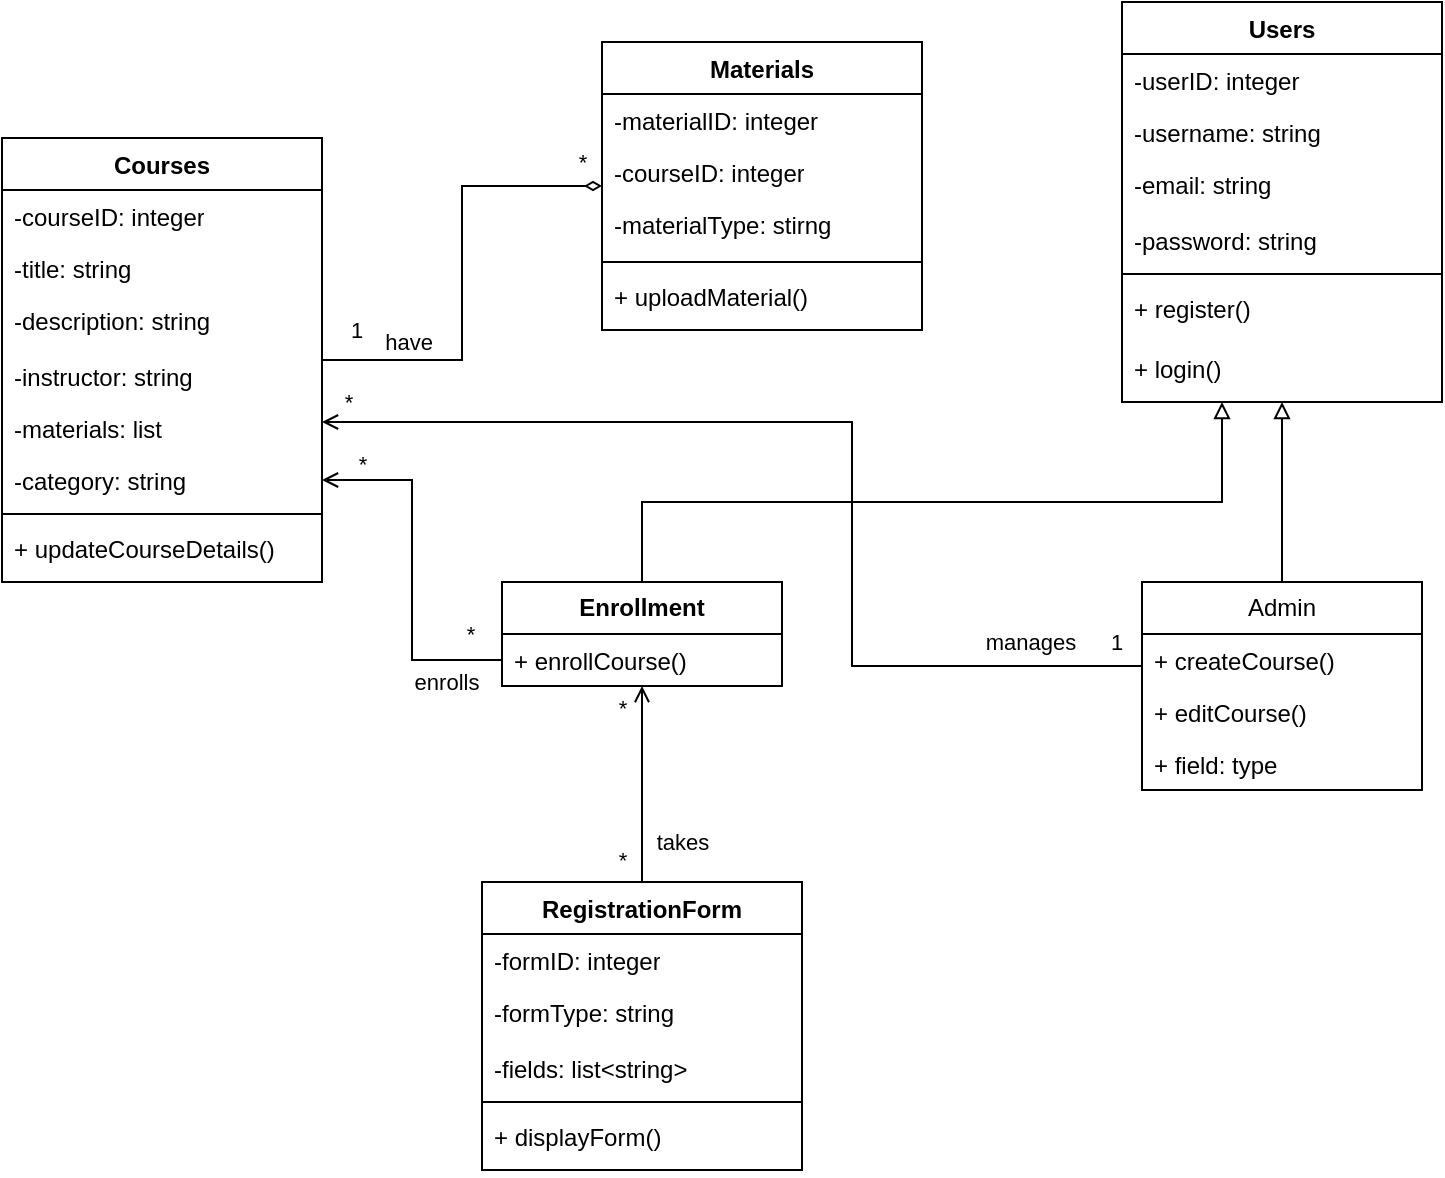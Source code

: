 <mxfile version="24.2.1" type="github">
  <diagram id="C5RBs43oDa-KdzZeNtuy" name="Page-1">
    <mxGraphModel dx="1473" dy="372" grid="1" gridSize="10" guides="1" tooltips="1" connect="1" arrows="1" fold="1" page="1" pageScale="1" pageWidth="827" pageHeight="1169" math="0" shadow="0">
      <root>
        <mxCell id="WIyWlLk6GJQsqaUBKTNV-0" />
        <mxCell id="WIyWlLk6GJQsqaUBKTNV-1" parent="WIyWlLk6GJQsqaUBKTNV-0" />
        <mxCell id="_6caICIoc9iYDZmYXvp6-67" style="edgeStyle=orthogonalEdgeStyle;rounded=0;orthogonalLoop=1;jettySize=auto;html=1;endArrow=diamondThin;endFill=0;" parent="WIyWlLk6GJQsqaUBKTNV-1" source="_6caICIoc9iYDZmYXvp6-0" target="_6caICIoc9iYDZmYXvp6-47" edge="1">
          <mxGeometry relative="1" as="geometry" />
        </mxCell>
        <mxCell id="_6caICIoc9iYDZmYXvp6-68" value="1" style="edgeLabel;html=1;align=center;verticalAlign=middle;resizable=0;points=[];" parent="_6caICIoc9iYDZmYXvp6-67" vertex="1" connectable="0">
          <mxGeometry x="-0.833" y="-1" relative="1" as="geometry">
            <mxPoint x="-2" y="-16" as="offset" />
          </mxGeometry>
        </mxCell>
        <mxCell id="_6caICIoc9iYDZmYXvp6-70" value="have" style="edgeLabel;html=1;align=center;verticalAlign=middle;resizable=0;points=[];" parent="_6caICIoc9iYDZmYXvp6-67" vertex="1" connectable="0">
          <mxGeometry x="-0.746" y="1" relative="1" as="geometry">
            <mxPoint x="14" y="-8" as="offset" />
          </mxGeometry>
        </mxCell>
        <mxCell id="_6caICIoc9iYDZmYXvp6-81" value="*" style="edgeLabel;html=1;align=center;verticalAlign=middle;resizable=0;points=[];" parent="_6caICIoc9iYDZmYXvp6-67" vertex="1" connectable="0">
          <mxGeometry x="0.84" relative="1" as="geometry">
            <mxPoint x="8" y="-12" as="offset" />
          </mxGeometry>
        </mxCell>
        <mxCell id="_6caICIoc9iYDZmYXvp6-0" value="Courses" style="swimlane;fontStyle=1;align=center;verticalAlign=top;childLayout=stackLayout;horizontal=1;startSize=26;horizontalStack=0;resizeParent=1;resizeParentMax=0;resizeLast=0;collapsible=1;marginBottom=0;whiteSpace=wrap;html=1;" parent="WIyWlLk6GJQsqaUBKTNV-1" vertex="1">
          <mxGeometry x="-60" y="88" width="160" height="222" as="geometry" />
        </mxCell>
        <mxCell id="_6caICIoc9iYDZmYXvp6-46" value="-courseID: integer" style="text;strokeColor=none;fillColor=none;align=left;verticalAlign=top;spacingLeft=4;spacingRight=4;overflow=hidden;rotatable=0;points=[[0,0.5],[1,0.5]];portConstraint=eastwest;whiteSpace=wrap;html=1;" parent="_6caICIoc9iYDZmYXvp6-0" vertex="1">
          <mxGeometry y="26" width="160" height="26" as="geometry" />
        </mxCell>
        <mxCell id="_6caICIoc9iYDZmYXvp6-1" value="-title: string" style="text;strokeColor=none;fillColor=none;align=left;verticalAlign=top;spacingLeft=4;spacingRight=4;overflow=hidden;rotatable=0;points=[[0,0.5],[1,0.5]];portConstraint=eastwest;whiteSpace=wrap;html=1;" parent="_6caICIoc9iYDZmYXvp6-0" vertex="1">
          <mxGeometry y="52" width="160" height="26" as="geometry" />
        </mxCell>
        <mxCell id="_6caICIoc9iYDZmYXvp6-20" value="-description: string" style="text;strokeColor=none;fillColor=none;align=left;verticalAlign=top;spacingLeft=4;spacingRight=4;overflow=hidden;rotatable=0;points=[[0,0.5],[1,0.5]];portConstraint=eastwest;whiteSpace=wrap;html=1;" parent="_6caICIoc9iYDZmYXvp6-0" vertex="1">
          <mxGeometry y="78" width="160" height="28" as="geometry" />
        </mxCell>
        <mxCell id="_6caICIoc9iYDZmYXvp6-22" value="-instructor: string" style="text;strokeColor=none;fillColor=none;align=left;verticalAlign=top;spacingLeft=4;spacingRight=4;overflow=hidden;rotatable=0;points=[[0,0.5],[1,0.5]];portConstraint=eastwest;whiteSpace=wrap;html=1;" parent="_6caICIoc9iYDZmYXvp6-0" vertex="1">
          <mxGeometry y="106" width="160" height="26" as="geometry" />
        </mxCell>
        <mxCell id="_6caICIoc9iYDZmYXvp6-21" value="-materials: list" style="text;strokeColor=none;fillColor=none;align=left;verticalAlign=top;spacingLeft=4;spacingRight=4;overflow=hidden;rotatable=0;points=[[0,0.5],[1,0.5]];portConstraint=eastwest;whiteSpace=wrap;html=1;" parent="_6caICIoc9iYDZmYXvp6-0" vertex="1">
          <mxGeometry y="132" width="160" height="26" as="geometry" />
        </mxCell>
        <mxCell id="_6caICIoc9iYDZmYXvp6-23" value="-category&lt;span style=&quot;background-color: initial;&quot;&gt;: string&lt;/span&gt;" style="text;strokeColor=none;fillColor=none;align=left;verticalAlign=top;spacingLeft=4;spacingRight=4;overflow=hidden;rotatable=0;points=[[0,0.5],[1,0.5]];portConstraint=eastwest;whiteSpace=wrap;html=1;" parent="_6caICIoc9iYDZmYXvp6-0" vertex="1">
          <mxGeometry y="158" width="160" height="26" as="geometry" />
        </mxCell>
        <mxCell id="_6caICIoc9iYDZmYXvp6-2" value="" style="line;strokeWidth=1;fillColor=none;align=left;verticalAlign=middle;spacingTop=-1;spacingLeft=3;spacingRight=3;rotatable=0;labelPosition=right;points=[];portConstraint=eastwest;strokeColor=inherit;" parent="_6caICIoc9iYDZmYXvp6-0" vertex="1">
          <mxGeometry y="184" width="160" height="8" as="geometry" />
        </mxCell>
        <mxCell id="_6caICIoc9iYDZmYXvp6-25" value="+ updateCourseDetails()&lt;div&gt;&lt;br&gt;&lt;/div&gt;" style="text;strokeColor=none;fillColor=none;align=left;verticalAlign=top;spacingLeft=4;spacingRight=4;overflow=hidden;rotatable=0;points=[[0,0.5],[1,0.5]];portConstraint=eastwest;whiteSpace=wrap;html=1;" parent="_6caICIoc9iYDZmYXvp6-0" vertex="1">
          <mxGeometry y="192" width="160" height="30" as="geometry" />
        </mxCell>
        <mxCell id="_6caICIoc9iYDZmYXvp6-27" value="Users" style="swimlane;fontStyle=1;align=center;verticalAlign=top;childLayout=stackLayout;horizontal=1;startSize=26;horizontalStack=0;resizeParent=1;resizeParentMax=0;resizeLast=0;collapsible=1;marginBottom=0;whiteSpace=wrap;html=1;" parent="WIyWlLk6GJQsqaUBKTNV-1" vertex="1">
          <mxGeometry x="500" y="20" width="160" height="200" as="geometry" />
        </mxCell>
        <mxCell id="_6caICIoc9iYDZmYXvp6-28" value="-userID: integer" style="text;strokeColor=none;fillColor=none;align=left;verticalAlign=top;spacingLeft=4;spacingRight=4;overflow=hidden;rotatable=0;points=[[0,0.5],[1,0.5]];portConstraint=eastwest;whiteSpace=wrap;html=1;" parent="_6caICIoc9iYDZmYXvp6-27" vertex="1">
          <mxGeometry y="26" width="160" height="26" as="geometry" />
        </mxCell>
        <mxCell id="_6caICIoc9iYDZmYXvp6-37" value="-username: string" style="text;strokeColor=none;fillColor=none;align=left;verticalAlign=top;spacingLeft=4;spacingRight=4;overflow=hidden;rotatable=0;points=[[0,0.5],[1,0.5]];portConstraint=eastwest;whiteSpace=wrap;html=1;" parent="_6caICIoc9iYDZmYXvp6-27" vertex="1">
          <mxGeometry y="52" width="160" height="26" as="geometry" />
        </mxCell>
        <mxCell id="_6caICIoc9iYDZmYXvp6-29" value="-email: string" style="text;strokeColor=none;fillColor=none;align=left;verticalAlign=top;spacingLeft=4;spacingRight=4;overflow=hidden;rotatable=0;points=[[0,0.5],[1,0.5]];portConstraint=eastwest;whiteSpace=wrap;html=1;" parent="_6caICIoc9iYDZmYXvp6-27" vertex="1">
          <mxGeometry y="78" width="160" height="28" as="geometry" />
        </mxCell>
        <mxCell id="_6caICIoc9iYDZmYXvp6-30" value="-password: string" style="text;strokeColor=none;fillColor=none;align=left;verticalAlign=top;spacingLeft=4;spacingRight=4;overflow=hidden;rotatable=0;points=[[0,0.5],[1,0.5]];portConstraint=eastwest;whiteSpace=wrap;html=1;" parent="_6caICIoc9iYDZmYXvp6-27" vertex="1">
          <mxGeometry y="106" width="160" height="26" as="geometry" />
        </mxCell>
        <mxCell id="_6caICIoc9iYDZmYXvp6-33" value="" style="line;strokeWidth=1;fillColor=none;align=left;verticalAlign=middle;spacingTop=-1;spacingLeft=3;spacingRight=3;rotatable=0;labelPosition=right;points=[];portConstraint=eastwest;strokeColor=inherit;" parent="_6caICIoc9iYDZmYXvp6-27" vertex="1">
          <mxGeometry y="132" width="160" height="8" as="geometry" />
        </mxCell>
        <mxCell id="_6caICIoc9iYDZmYXvp6-34" value="+ register()" style="text;strokeColor=none;fillColor=none;align=left;verticalAlign=top;spacingLeft=4;spacingRight=4;overflow=hidden;rotatable=0;points=[[0,0.5],[1,0.5]];portConstraint=eastwest;whiteSpace=wrap;html=1;" parent="_6caICIoc9iYDZmYXvp6-27" vertex="1">
          <mxGeometry y="140" width="160" height="30" as="geometry" />
        </mxCell>
        <mxCell id="_6caICIoc9iYDZmYXvp6-35" value="+ login()" style="text;strokeColor=none;fillColor=none;align=left;verticalAlign=top;spacingLeft=4;spacingRight=4;overflow=hidden;rotatable=0;points=[[0,0.5],[1,0.5]];portConstraint=eastwest;whiteSpace=wrap;html=1;" parent="_6caICIoc9iYDZmYXvp6-27" vertex="1">
          <mxGeometry y="170" width="160" height="30" as="geometry" />
        </mxCell>
        <mxCell id="_6caICIoc9iYDZmYXvp6-45" style="edgeStyle=orthogonalEdgeStyle;rounded=0;orthogonalLoop=1;jettySize=auto;html=1;endArrow=block;endFill=0;" parent="WIyWlLk6GJQsqaUBKTNV-1" source="_6caICIoc9iYDZmYXvp6-38" target="_6caICIoc9iYDZmYXvp6-27" edge="1">
          <mxGeometry relative="1" as="geometry" />
        </mxCell>
        <mxCell id="_6caICIoc9iYDZmYXvp6-63" style="edgeStyle=orthogonalEdgeStyle;rounded=0;orthogonalLoop=1;jettySize=auto;html=1;endArrow=open;endFill=0;" parent="WIyWlLk6GJQsqaUBKTNV-1" source="_6caICIoc9iYDZmYXvp6-38" target="_6caICIoc9iYDZmYXvp6-0" edge="1">
          <mxGeometry relative="1" as="geometry">
            <Array as="points">
              <mxPoint x="365" y="352" />
              <mxPoint x="365" y="230" />
            </Array>
          </mxGeometry>
        </mxCell>
        <mxCell id="_6caICIoc9iYDZmYXvp6-64" value="1" style="edgeLabel;html=1;align=center;verticalAlign=middle;resizable=0;points=[];" parent="_6caICIoc9iYDZmYXvp6-63" vertex="1" connectable="0">
          <mxGeometry x="-0.959" relative="1" as="geometry">
            <mxPoint x="-2" y="-12" as="offset" />
          </mxGeometry>
        </mxCell>
        <mxCell id="_6caICIoc9iYDZmYXvp6-65" value="*" style="edgeLabel;html=1;align=center;verticalAlign=middle;resizable=0;points=[];" parent="_6caICIoc9iYDZmYXvp6-63" vertex="1" connectable="0">
          <mxGeometry x="0.961" relative="1" as="geometry">
            <mxPoint x="2" y="-10" as="offset" />
          </mxGeometry>
        </mxCell>
        <mxCell id="_6caICIoc9iYDZmYXvp6-66" value="manages" style="edgeLabel;html=1;align=center;verticalAlign=middle;resizable=0;points=[];" parent="_6caICIoc9iYDZmYXvp6-63" vertex="1" connectable="0">
          <mxGeometry x="-0.787" y="2" relative="1" as="geometry">
            <mxPoint y="-14" as="offset" />
          </mxGeometry>
        </mxCell>
        <mxCell id="_6caICIoc9iYDZmYXvp6-38" value="Admin" style="swimlane;fontStyle=0;childLayout=stackLayout;horizontal=1;startSize=26;fillColor=none;horizontalStack=0;resizeParent=1;resizeParentMax=0;resizeLast=0;collapsible=1;marginBottom=0;whiteSpace=wrap;html=1;" parent="WIyWlLk6GJQsqaUBKTNV-1" vertex="1">
          <mxGeometry x="510" y="310" width="140" height="104" as="geometry" />
        </mxCell>
        <mxCell id="_6caICIoc9iYDZmYXvp6-39" value="+ createCourse()" style="text;strokeColor=none;fillColor=none;align=left;verticalAlign=top;spacingLeft=4;spacingRight=4;overflow=hidden;rotatable=0;points=[[0,0.5],[1,0.5]];portConstraint=eastwest;whiteSpace=wrap;html=1;" parent="_6caICIoc9iYDZmYXvp6-38" vertex="1">
          <mxGeometry y="26" width="140" height="26" as="geometry" />
        </mxCell>
        <mxCell id="_6caICIoc9iYDZmYXvp6-40" value="+ editCourse()" style="text;strokeColor=none;fillColor=none;align=left;verticalAlign=top;spacingLeft=4;spacingRight=4;overflow=hidden;rotatable=0;points=[[0,0.5],[1,0.5]];portConstraint=eastwest;whiteSpace=wrap;html=1;" parent="_6caICIoc9iYDZmYXvp6-38" vertex="1">
          <mxGeometry y="52" width="140" height="26" as="geometry" />
        </mxCell>
        <mxCell id="_6caICIoc9iYDZmYXvp6-41" value="+ field: type" style="text;strokeColor=none;fillColor=none;align=left;verticalAlign=top;spacingLeft=4;spacingRight=4;overflow=hidden;rotatable=0;points=[[0,0.5],[1,0.5]];portConstraint=eastwest;whiteSpace=wrap;html=1;" parent="_6caICIoc9iYDZmYXvp6-38" vertex="1">
          <mxGeometry y="78" width="140" height="26" as="geometry" />
        </mxCell>
        <mxCell id="_6caICIoc9iYDZmYXvp6-47" value="Materials" style="swimlane;fontStyle=1;align=center;verticalAlign=top;childLayout=stackLayout;horizontal=1;startSize=26;horizontalStack=0;resizeParent=1;resizeParentMax=0;resizeLast=0;collapsible=1;marginBottom=0;whiteSpace=wrap;html=1;" parent="WIyWlLk6GJQsqaUBKTNV-1" vertex="1">
          <mxGeometry x="240" y="40" width="160" height="144" as="geometry" />
        </mxCell>
        <mxCell id="_6caICIoc9iYDZmYXvp6-48" value="-materialID: integer" style="text;strokeColor=none;fillColor=none;align=left;verticalAlign=top;spacingLeft=4;spacingRight=4;overflow=hidden;rotatable=0;points=[[0,0.5],[1,0.5]];portConstraint=eastwest;whiteSpace=wrap;html=1;" parent="_6caICIoc9iYDZmYXvp6-47" vertex="1">
          <mxGeometry y="26" width="160" height="26" as="geometry" />
        </mxCell>
        <mxCell id="_6caICIoc9iYDZmYXvp6-49" value="-courseID: integer" style="text;strokeColor=none;fillColor=none;align=left;verticalAlign=top;spacingLeft=4;spacingRight=4;overflow=hidden;rotatable=0;points=[[0,0.5],[1,0.5]];portConstraint=eastwest;whiteSpace=wrap;html=1;" parent="_6caICIoc9iYDZmYXvp6-47" vertex="1">
          <mxGeometry y="52" width="160" height="26" as="geometry" />
        </mxCell>
        <mxCell id="_6caICIoc9iYDZmYXvp6-50" value="-materialType: stirng" style="text;strokeColor=none;fillColor=none;align=left;verticalAlign=top;spacingLeft=4;spacingRight=4;overflow=hidden;rotatable=0;points=[[0,0.5],[1,0.5]];portConstraint=eastwest;whiteSpace=wrap;html=1;" parent="_6caICIoc9iYDZmYXvp6-47" vertex="1">
          <mxGeometry y="78" width="160" height="28" as="geometry" />
        </mxCell>
        <mxCell id="_6caICIoc9iYDZmYXvp6-52" value="" style="line;strokeWidth=1;fillColor=none;align=left;verticalAlign=middle;spacingTop=-1;spacingLeft=3;spacingRight=3;rotatable=0;labelPosition=right;points=[];portConstraint=eastwest;strokeColor=inherit;" parent="_6caICIoc9iYDZmYXvp6-47" vertex="1">
          <mxGeometry y="106" width="160" height="8" as="geometry" />
        </mxCell>
        <mxCell id="_6caICIoc9iYDZmYXvp6-53" value="+ uploadMaterial()" style="text;strokeColor=none;fillColor=none;align=left;verticalAlign=top;spacingLeft=4;spacingRight=4;overflow=hidden;rotatable=0;points=[[0,0.5],[1,0.5]];portConstraint=eastwest;whiteSpace=wrap;html=1;" parent="_6caICIoc9iYDZmYXvp6-47" vertex="1">
          <mxGeometry y="114" width="160" height="30" as="geometry" />
        </mxCell>
        <mxCell id="_6caICIoc9iYDZmYXvp6-85" style="edgeStyle=orthogonalEdgeStyle;rounded=0;orthogonalLoop=1;jettySize=auto;html=1;endArrow=open;endFill=0;" parent="WIyWlLk6GJQsqaUBKTNV-1" source="_6caICIoc9iYDZmYXvp6-55" target="_6caICIoc9iYDZmYXvp6-72" edge="1">
          <mxGeometry relative="1" as="geometry" />
        </mxCell>
        <mxCell id="_6caICIoc9iYDZmYXvp6-86" value="*" style="edgeLabel;html=1;align=center;verticalAlign=middle;resizable=0;points=[];" parent="_6caICIoc9iYDZmYXvp6-85" vertex="1" connectable="0">
          <mxGeometry x="-0.766" y="2" relative="1" as="geometry">
            <mxPoint x="-8" as="offset" />
          </mxGeometry>
        </mxCell>
        <mxCell id="_6caICIoc9iYDZmYXvp6-87" value="*" style="edgeLabel;html=1;align=center;verticalAlign=middle;resizable=0;points=[];" parent="_6caICIoc9iYDZmYXvp6-85" vertex="1" connectable="0">
          <mxGeometry x="0.784" y="2" relative="1" as="geometry">
            <mxPoint x="-8" as="offset" />
          </mxGeometry>
        </mxCell>
        <mxCell id="_6caICIoc9iYDZmYXvp6-90" value="takes" style="edgeLabel;html=1;align=center;verticalAlign=middle;resizable=0;points=[];" parent="_6caICIoc9iYDZmYXvp6-85" vertex="1" connectable="0">
          <mxGeometry x="-0.277" y="-2" relative="1" as="geometry">
            <mxPoint x="18" y="15" as="offset" />
          </mxGeometry>
        </mxCell>
        <mxCell id="_6caICIoc9iYDZmYXvp6-55" value="RegistrationForm" style="swimlane;fontStyle=1;align=center;verticalAlign=top;childLayout=stackLayout;horizontal=1;startSize=26;horizontalStack=0;resizeParent=1;resizeParentMax=0;resizeLast=0;collapsible=1;marginBottom=0;whiteSpace=wrap;html=1;" parent="WIyWlLk6GJQsqaUBKTNV-1" vertex="1">
          <mxGeometry x="180" y="460" width="160" height="144" as="geometry" />
        </mxCell>
        <mxCell id="_6caICIoc9iYDZmYXvp6-56" value="-formID: integer&lt;div&gt;&lt;br&gt;&lt;/div&gt;" style="text;strokeColor=none;fillColor=none;align=left;verticalAlign=top;spacingLeft=4;spacingRight=4;overflow=hidden;rotatable=0;points=[[0,0.5],[1,0.5]];portConstraint=eastwest;whiteSpace=wrap;html=1;" parent="_6caICIoc9iYDZmYXvp6-55" vertex="1">
          <mxGeometry y="26" width="160" height="26" as="geometry" />
        </mxCell>
        <mxCell id="_6caICIoc9iYDZmYXvp6-58" value="-formType: string" style="text;strokeColor=none;fillColor=none;align=left;verticalAlign=top;spacingLeft=4;spacingRight=4;overflow=hidden;rotatable=0;points=[[0,0.5],[1,0.5]];portConstraint=eastwest;whiteSpace=wrap;html=1;" parent="_6caICIoc9iYDZmYXvp6-55" vertex="1">
          <mxGeometry y="52" width="160" height="28" as="geometry" />
        </mxCell>
        <mxCell id="_6caICIoc9iYDZmYXvp6-59" value="-fields: list&amp;lt;string&amp;gt;" style="text;strokeColor=none;fillColor=none;align=left;verticalAlign=top;spacingLeft=4;spacingRight=4;overflow=hidden;rotatable=0;points=[[0,0.5],[1,0.5]];portConstraint=eastwest;whiteSpace=wrap;html=1;" parent="_6caICIoc9iYDZmYXvp6-55" vertex="1">
          <mxGeometry y="80" width="160" height="26" as="geometry" />
        </mxCell>
        <mxCell id="_6caICIoc9iYDZmYXvp6-60" value="" style="line;strokeWidth=1;fillColor=none;align=left;verticalAlign=middle;spacingTop=-1;spacingLeft=3;spacingRight=3;rotatable=0;labelPosition=right;points=[];portConstraint=eastwest;strokeColor=inherit;" parent="_6caICIoc9iYDZmYXvp6-55" vertex="1">
          <mxGeometry y="106" width="160" height="8" as="geometry" />
        </mxCell>
        <mxCell id="_6caICIoc9iYDZmYXvp6-61" value="+ displayForm()" style="text;strokeColor=none;fillColor=none;align=left;verticalAlign=top;spacingLeft=4;spacingRight=4;overflow=hidden;rotatable=0;points=[[0,0.5],[1,0.5]];portConstraint=eastwest;whiteSpace=wrap;html=1;" parent="_6caICIoc9iYDZmYXvp6-55" vertex="1">
          <mxGeometry y="114" width="160" height="30" as="geometry" />
        </mxCell>
        <mxCell id="_6caICIoc9iYDZmYXvp6-82" style="edgeStyle=orthogonalEdgeStyle;rounded=0;orthogonalLoop=1;jettySize=auto;html=1;endArrow=block;endFill=0;" parent="WIyWlLk6GJQsqaUBKTNV-1" source="_6caICIoc9iYDZmYXvp6-72" target="_6caICIoc9iYDZmYXvp6-27" edge="1">
          <mxGeometry relative="1" as="geometry">
            <Array as="points">
              <mxPoint x="260" y="270" />
              <mxPoint x="550" y="270" />
            </Array>
          </mxGeometry>
        </mxCell>
        <mxCell id="_6caICIoc9iYDZmYXvp6-72" value="&lt;b&gt;Enrollment&lt;/b&gt;" style="swimlane;fontStyle=0;childLayout=stackLayout;horizontal=1;startSize=26;fillColor=none;horizontalStack=0;resizeParent=1;resizeParentMax=0;resizeLast=0;collapsible=1;marginBottom=0;whiteSpace=wrap;html=1;" parent="WIyWlLk6GJQsqaUBKTNV-1" vertex="1">
          <mxGeometry x="190.0" y="310" width="140" height="52" as="geometry" />
        </mxCell>
        <mxCell id="_6caICIoc9iYDZmYXvp6-73" value="+ enrollCourse()" style="text;strokeColor=none;fillColor=none;align=left;verticalAlign=top;spacingLeft=4;spacingRight=4;overflow=hidden;rotatable=0;points=[[0,0.5],[1,0.5]];portConstraint=eastwest;whiteSpace=wrap;html=1;" parent="_6caICIoc9iYDZmYXvp6-72" vertex="1">
          <mxGeometry y="26" width="140" height="26" as="geometry" />
        </mxCell>
        <mxCell id="_6caICIoc9iYDZmYXvp6-77" style="edgeStyle=orthogonalEdgeStyle;rounded=0;orthogonalLoop=1;jettySize=auto;html=1;entryX=1;entryY=0.5;entryDx=0;entryDy=0;endArrow=open;endFill=0;" parent="WIyWlLk6GJQsqaUBKTNV-1" source="_6caICIoc9iYDZmYXvp6-73" target="_6caICIoc9iYDZmYXvp6-23" edge="1">
          <mxGeometry relative="1" as="geometry" />
        </mxCell>
        <mxCell id="_6caICIoc9iYDZmYXvp6-78" value="*" style="edgeLabel;html=1;align=center;verticalAlign=middle;resizable=0;points=[];" parent="_6caICIoc9iYDZmYXvp6-77" vertex="1" connectable="0">
          <mxGeometry x="-0.817" y="-2" relative="1" as="geometry">
            <mxPoint y="-11" as="offset" />
          </mxGeometry>
        </mxCell>
        <mxCell id="_6caICIoc9iYDZmYXvp6-80" value="enrolls" style="edgeLabel;html=1;align=center;verticalAlign=middle;resizable=0;points=[];" parent="_6caICIoc9iYDZmYXvp6-77" vertex="1" connectable="0">
          <mxGeometry x="-0.688" y="-2" relative="1" as="geometry">
            <mxPoint y="13" as="offset" />
          </mxGeometry>
        </mxCell>
        <mxCell id="_6caICIoc9iYDZmYXvp6-79" value="*" style="edgeLabel;html=1;align=center;verticalAlign=middle;resizable=0;points=[];" parent="WIyWlLk6GJQsqaUBKTNV-1" vertex="1" connectable="0">
          <mxGeometry x="120" y="250" as="geometry">
            <mxPoint y="1" as="offset" />
          </mxGeometry>
        </mxCell>
      </root>
    </mxGraphModel>
  </diagram>
</mxfile>

